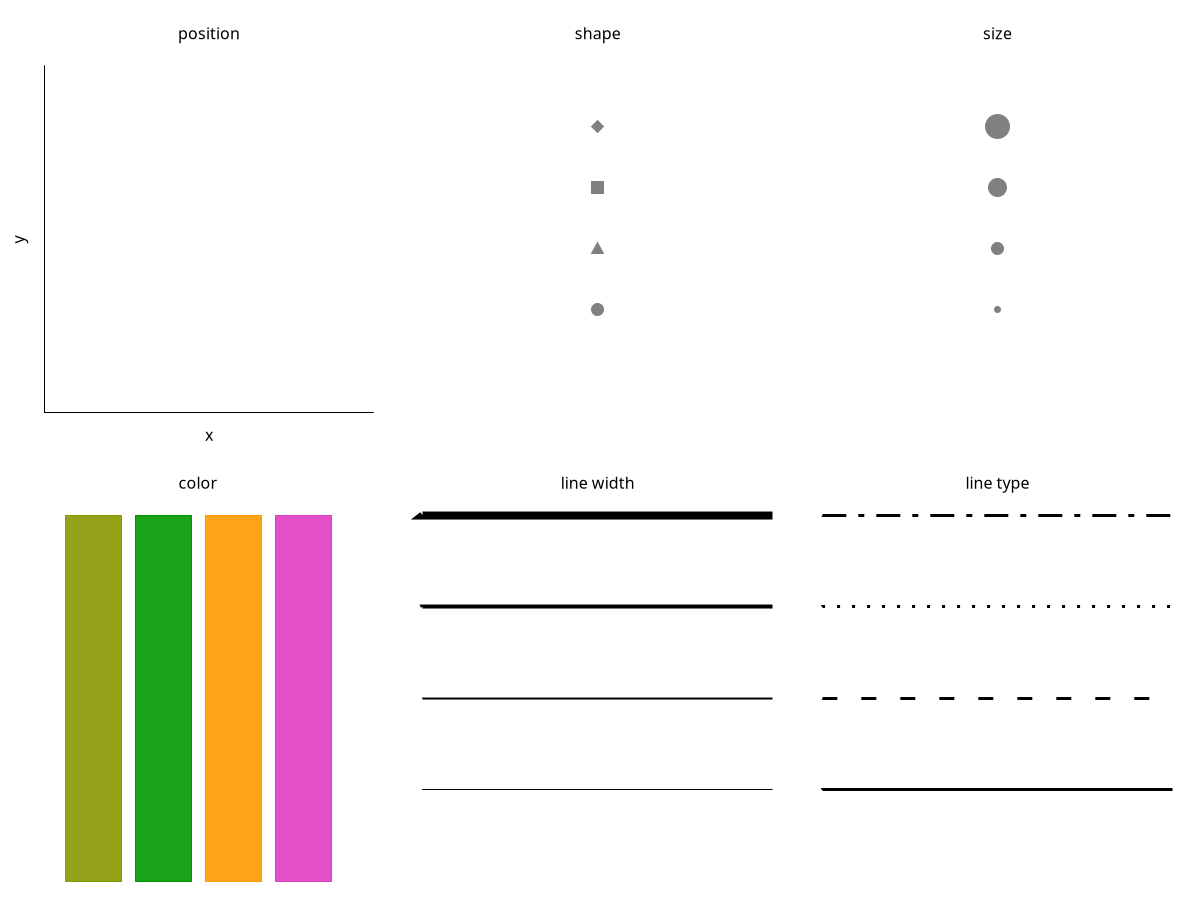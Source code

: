 set terminal svg size 1000,1000 enhanced font 'Verdana,20'
set out "../../src/fundamental/img/aesthetics.svg"

set multiplot layout 2,3
unset key

set title 'position'
unset xtics
unset ytics
set border 3
set xlabel 'x'
set ylabel 'y'
plot [0:2][0:2] 5

unset xlabel
unset ylabel
set title 'shape'
unset border
$data << EOD
0 1 2 3 4
EOD
set style line 1 pt 7 ps 2 lc "#808080"
set style line 2 pt 9 ps 2 lc "#808080"
set style line 3 pt 20 ps 2 lc "#808080"
set style line 4 pt 28 ps 2 lc "#808080"
set xrange [-1:1]
set yrange [-1:5]
plot $data using 1:2 with points ls 1, \
$data using 1:3 with points ls 2, \
$data using 1:4 with points ls 3, \
$data using 1:5 with points ls 4

set title 'size'
$data << EOD
0 1 2 3 4
EOD
set style line 1 pt 7 ps 1 lc "#808080"
set style line 2 pt 7 ps 2 lc "#808080"
set style line 3 pt 7 ps 3 lc "#808080"
set style line 4 pt 7 ps 4 lc "#808080"
set xrange [-1:1]
set yrange [-1:5]
plot $data using 1:2 w points ls 1, $data using 1:3 w points ls 2, \
$data using 1:4 w points ls 3, $data using 1:5 w points ls 4

set title 'color'
$color << EOD 
2 0x889900
2 0x009900
2 0xff9900
2 0xdf3dc0
EOD
set style fill solid 0.9
set yrange [0:2]
set xrange [-1:4]
set boxwidth 0.8
plot $color u 0:1:2 with boxes lc rgb var

set title 'line width'
plot [0:3][0:4] 1 with lines lw 1 lc -1, 2 with lines lw 2 lc -1, 3 with lines lw 4 lc -1, 4 with lines lw 8 lc -1

set title 'line type'
plot [0:3][0:4] 1 with lines dt 1 lw 3 lc -1, 2 with lines dt 2 lw 3 lc -1, 3 with lines dt 3 lw 3 lc -1, 4 with lines dt 4 lw 3 lc -1